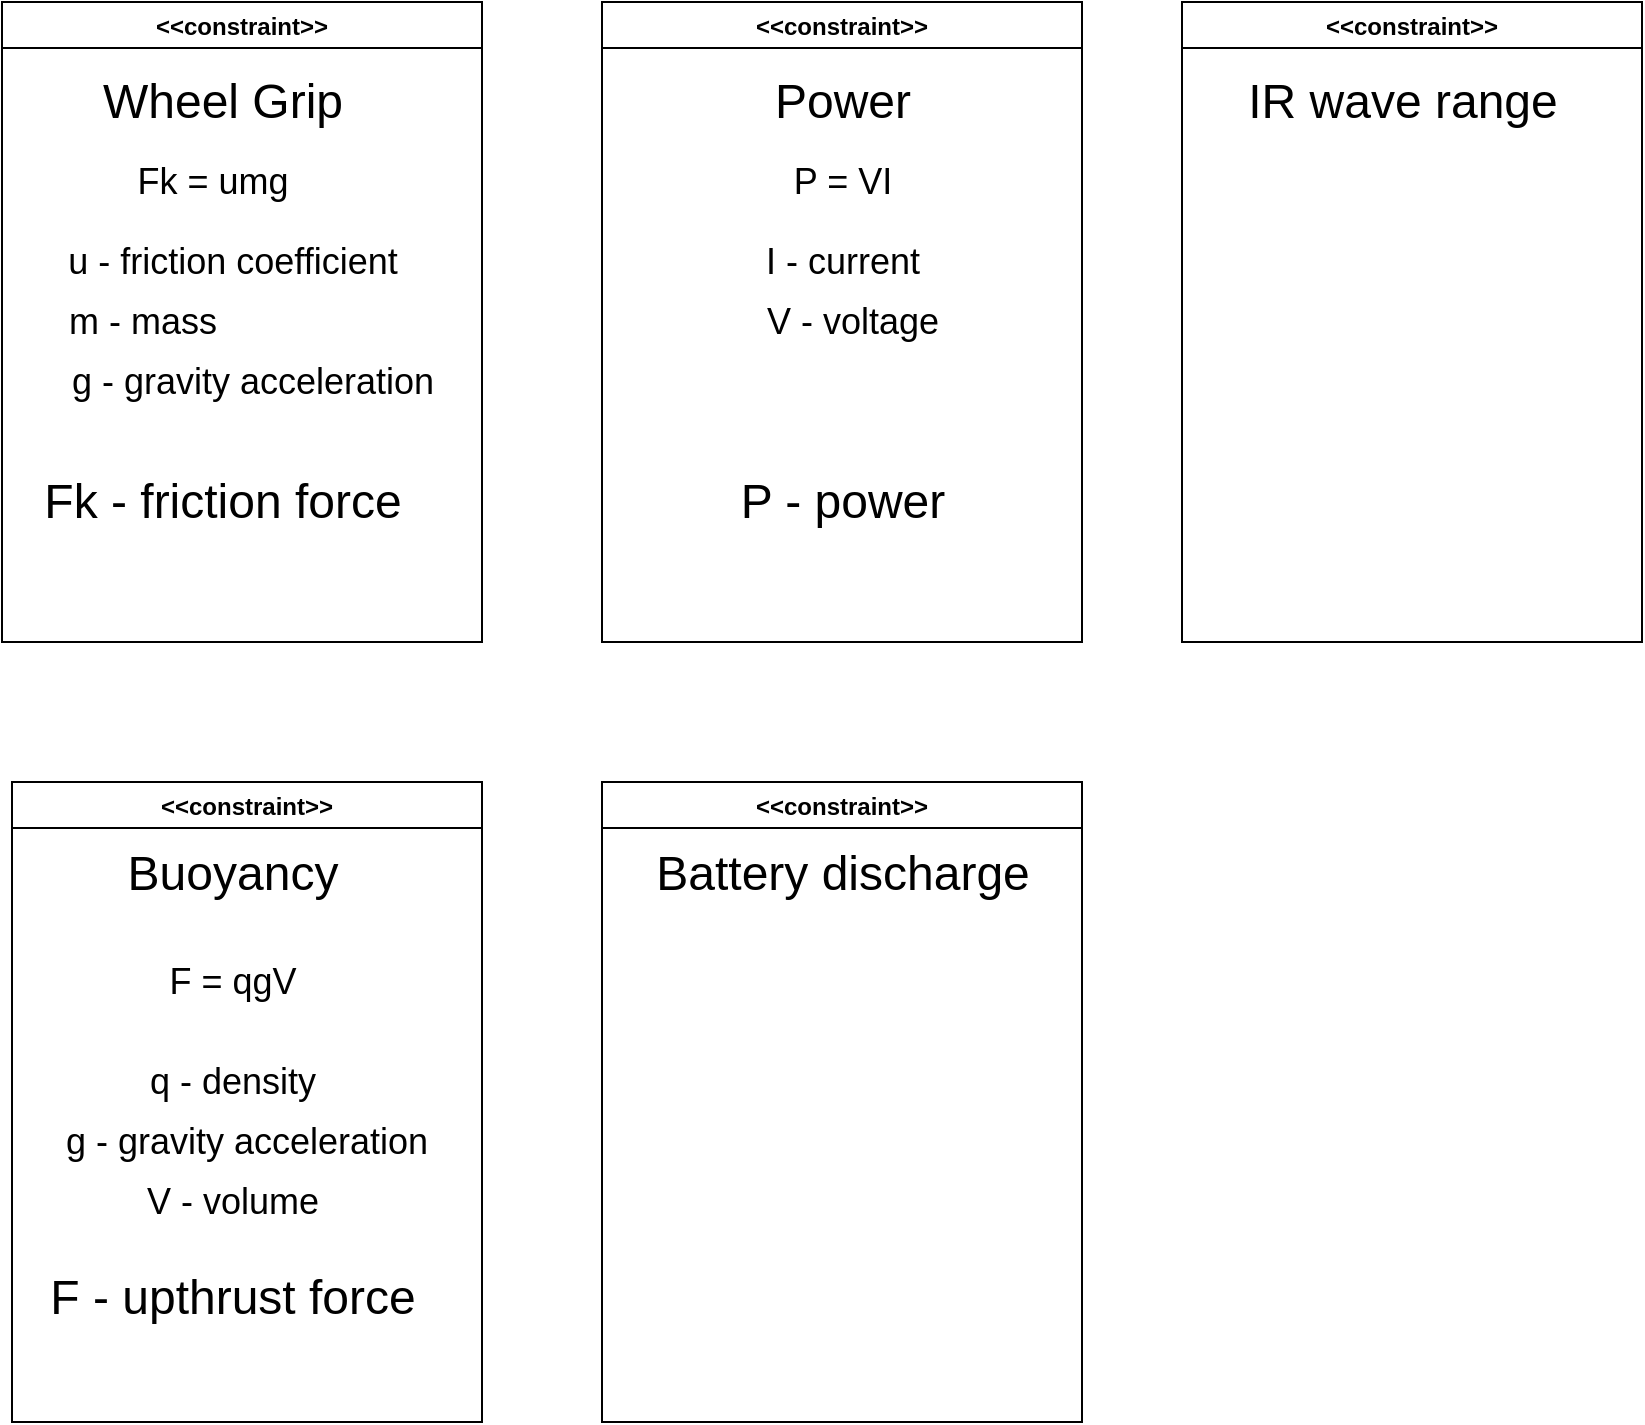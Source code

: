 <mxfile version="13.1.1" type="device"><diagram id="F5izmz18rW7E7Ayz7gx-" name="Page-1"><mxGraphModel dx="1422" dy="762" grid="1" gridSize="10" guides="1" tooltips="1" connect="1" arrows="1" fold="1" page="1" pageScale="1" pageWidth="2339" pageHeight="3300" math="0" shadow="0"><root><mxCell id="0"/><mxCell id="1" parent="0"/><mxCell id="my5jxb_gx6-gjzbPK2aq-1" value="&lt;&lt;constraint&gt;&gt;" style="swimlane;" vertex="1" parent="1"><mxGeometry x="120" y="120" width="240" height="320" as="geometry"/></mxCell><mxCell id="my5jxb_gx6-gjzbPK2aq-2" value="&lt;font style=&quot;font-size: 24px&quot;&gt;Wheel Grip&lt;/font&gt;" style="text;html=1;align=center;verticalAlign=middle;resizable=0;points=[];autosize=1;" vertex="1" parent="my5jxb_gx6-gjzbPK2aq-1"><mxGeometry x="40" y="40" width="140" height="20" as="geometry"/></mxCell><mxCell id="my5jxb_gx6-gjzbPK2aq-3" value="&lt;font style=&quot;font-size: 18px&quot;&gt;Fk = umg&lt;/font&gt;" style="text;html=1;align=center;verticalAlign=middle;resizable=0;points=[];autosize=1;" vertex="1" parent="my5jxb_gx6-gjzbPK2aq-1"><mxGeometry x="60" y="80" width="90" height="20" as="geometry"/></mxCell><mxCell id="my5jxb_gx6-gjzbPK2aq-4" value="&lt;font style=&quot;font-size: 18px&quot;&gt;u - friction coefficient&lt;/font&gt;" style="text;html=1;align=center;verticalAlign=middle;resizable=0;points=[];autosize=1;" vertex="1" parent="my5jxb_gx6-gjzbPK2aq-1"><mxGeometry x="25" y="120" width="180" height="20" as="geometry"/></mxCell><mxCell id="my5jxb_gx6-gjzbPK2aq-5" value="&lt;font style=&quot;font-size: 18px&quot;&gt;m - mass&lt;/font&gt;" style="text;html=1;align=center;verticalAlign=middle;resizable=0;points=[];autosize=1;" vertex="1" parent="my5jxb_gx6-gjzbPK2aq-1"><mxGeometry x="25" y="150" width="90" height="20" as="geometry"/></mxCell><mxCell id="my5jxb_gx6-gjzbPK2aq-8" value="&lt;font style=&quot;font-size: 18px&quot;&gt;g - gravity acceleration&lt;/font&gt;" style="text;html=1;align=center;verticalAlign=middle;resizable=0;points=[];autosize=1;" vertex="1" parent="my5jxb_gx6-gjzbPK2aq-1"><mxGeometry x="25" y="180" width="200" height="20" as="geometry"/></mxCell><mxCell id="my5jxb_gx6-gjzbPK2aq-9" value="&lt;font style=&quot;font-size: 24px&quot;&gt;Fk - friction force&lt;/font&gt;" style="text;html=1;align=center;verticalAlign=middle;resizable=0;points=[];autosize=1;" vertex="1" parent="my5jxb_gx6-gjzbPK2aq-1"><mxGeometry x="15" y="240" width="190" height="20" as="geometry"/></mxCell><mxCell id="my5jxb_gx6-gjzbPK2aq-10" value="&lt;&lt;constraint&gt;&gt;" style="swimlane;startSize=23;" vertex="1" parent="1"><mxGeometry x="125" y="510" width="235" height="320" as="geometry"/></mxCell><mxCell id="my5jxb_gx6-gjzbPK2aq-11" value="&lt;font style=&quot;font-size: 24px&quot;&gt;Buoyancy&lt;/font&gt;" style="text;html=1;align=center;verticalAlign=middle;resizable=0;points=[];autosize=1;" vertex="1" parent="my5jxb_gx6-gjzbPK2aq-10"><mxGeometry x="50" y="36" width="120" height="20" as="geometry"/></mxCell><mxCell id="my5jxb_gx6-gjzbPK2aq-12" value="&lt;font style=&quot;font-size: 18px&quot;&gt;F = qgV&lt;/font&gt;" style="text;html=1;align=center;verticalAlign=middle;resizable=0;points=[];autosize=1;" vertex="1" parent="my5jxb_gx6-gjzbPK2aq-10"><mxGeometry x="70" y="90" width="80" height="20" as="geometry"/></mxCell><mxCell id="my5jxb_gx6-gjzbPK2aq-13" value="&lt;font style=&quot;font-size: 18px&quot;&gt;q - density&lt;/font&gt;" style="text;html=1;align=center;verticalAlign=middle;resizable=0;points=[];autosize=1;" vertex="1" parent="my5jxb_gx6-gjzbPK2aq-10"><mxGeometry x="60" y="140" width="100" height="20" as="geometry"/></mxCell><mxCell id="my5jxb_gx6-gjzbPK2aq-14" value="&lt;font style=&quot;font-size: 18px&quot;&gt;g - gravity acceleration&lt;/font&gt;" style="text;html=1;align=center;verticalAlign=middle;resizable=0;points=[];autosize=1;" vertex="1" parent="my5jxb_gx6-gjzbPK2aq-10"><mxGeometry x="17" y="170" width="200" height="20" as="geometry"/></mxCell><mxCell id="my5jxb_gx6-gjzbPK2aq-18" value="&lt;font style=&quot;font-size: 18px&quot;&gt;V - volume&lt;/font&gt;" style="text;html=1;align=center;verticalAlign=middle;resizable=0;points=[];autosize=1;" vertex="1" parent="my5jxb_gx6-gjzbPK2aq-10"><mxGeometry x="60" y="200" width="100" height="20" as="geometry"/></mxCell><mxCell id="my5jxb_gx6-gjzbPK2aq-19" value="&lt;font style=&quot;font-size: 24px&quot;&gt;F - upthrust force&lt;/font&gt;" style="text;html=1;align=center;verticalAlign=middle;resizable=0;points=[];autosize=1;" vertex="1" parent="my5jxb_gx6-gjzbPK2aq-10"><mxGeometry x="10" y="248" width="200" height="20" as="geometry"/></mxCell><mxCell id="my5jxb_gx6-gjzbPK2aq-20" value="&lt;&lt;constraint&gt;&gt;" style="swimlane;" vertex="1" parent="1"><mxGeometry x="420" y="120" width="240" height="320" as="geometry"/></mxCell><mxCell id="my5jxb_gx6-gjzbPK2aq-21" value="&lt;font style=&quot;font-size: 24px&quot;&gt;Power&lt;/font&gt;" style="text;html=1;align=center;verticalAlign=middle;resizable=0;points=[];autosize=1;" vertex="1" parent="my5jxb_gx6-gjzbPK2aq-20"><mxGeometry x="80" y="40" width="80" height="20" as="geometry"/></mxCell><mxCell id="my5jxb_gx6-gjzbPK2aq-22" value="&lt;font style=&quot;font-size: 18px&quot;&gt;P = VI&lt;/font&gt;" style="text;html=1;align=center;verticalAlign=middle;resizable=0;points=[];autosize=1;" vertex="1" parent="my5jxb_gx6-gjzbPK2aq-20"><mxGeometry x="90" y="80" width="60" height="20" as="geometry"/></mxCell><mxCell id="my5jxb_gx6-gjzbPK2aq-23" value="&lt;font style=&quot;font-size: 18px&quot;&gt;I - current&lt;/font&gt;" style="text;html=1;align=center;verticalAlign=middle;resizable=0;points=[];autosize=1;" vertex="1" parent="my5jxb_gx6-gjzbPK2aq-20"><mxGeometry x="75" y="120" width="90" height="20" as="geometry"/></mxCell><mxCell id="my5jxb_gx6-gjzbPK2aq-24" value="&lt;font style=&quot;font-size: 18px&quot;&gt;V - voltage&lt;/font&gt;" style="text;html=1;align=center;verticalAlign=middle;resizable=0;points=[];autosize=1;" vertex="1" parent="my5jxb_gx6-gjzbPK2aq-20"><mxGeometry x="75" y="150" width="100" height="20" as="geometry"/></mxCell><mxCell id="my5jxb_gx6-gjzbPK2aq-25" value="&lt;font style=&quot;font-size: 24px&quot;&gt;P - power&lt;/font&gt;" style="text;html=1;align=center;verticalAlign=middle;resizable=0;points=[];autosize=1;" vertex="1" parent="my5jxb_gx6-gjzbPK2aq-20"><mxGeometry x="60" y="240" width="120" height="20" as="geometry"/></mxCell><mxCell id="my5jxb_gx6-gjzbPK2aq-26" value="&lt;&lt;constraint&gt;&gt;" style="swimlane;" vertex="1" parent="1"><mxGeometry x="420" y="510" width="240" height="320" as="geometry"/></mxCell><mxCell id="my5jxb_gx6-gjzbPK2aq-27" value="&lt;font style=&quot;font-size: 24px&quot;&gt;Battery discharge&lt;/font&gt;" style="text;html=1;align=center;verticalAlign=middle;resizable=0;points=[];autosize=1;" vertex="1" parent="my5jxb_gx6-gjzbPK2aq-26"><mxGeometry x="20" y="36" width="200" height="20" as="geometry"/></mxCell><mxCell id="my5jxb_gx6-gjzbPK2aq-28" value="&lt;&lt;constraint&gt;&gt;" style="swimlane;" vertex="1" parent="1"><mxGeometry x="710" y="120" width="230" height="320" as="geometry"/></mxCell><mxCell id="my5jxb_gx6-gjzbPK2aq-29" value="&lt;font style=&quot;font-size: 24px&quot;&gt;IR wave range&lt;/font&gt;" style="text;html=1;align=center;verticalAlign=middle;resizable=0;points=[];autosize=1;" vertex="1" parent="my5jxb_gx6-gjzbPK2aq-28"><mxGeometry x="25" y="40" width="170" height="20" as="geometry"/></mxCell></root></mxGraphModel></diagram></mxfile>